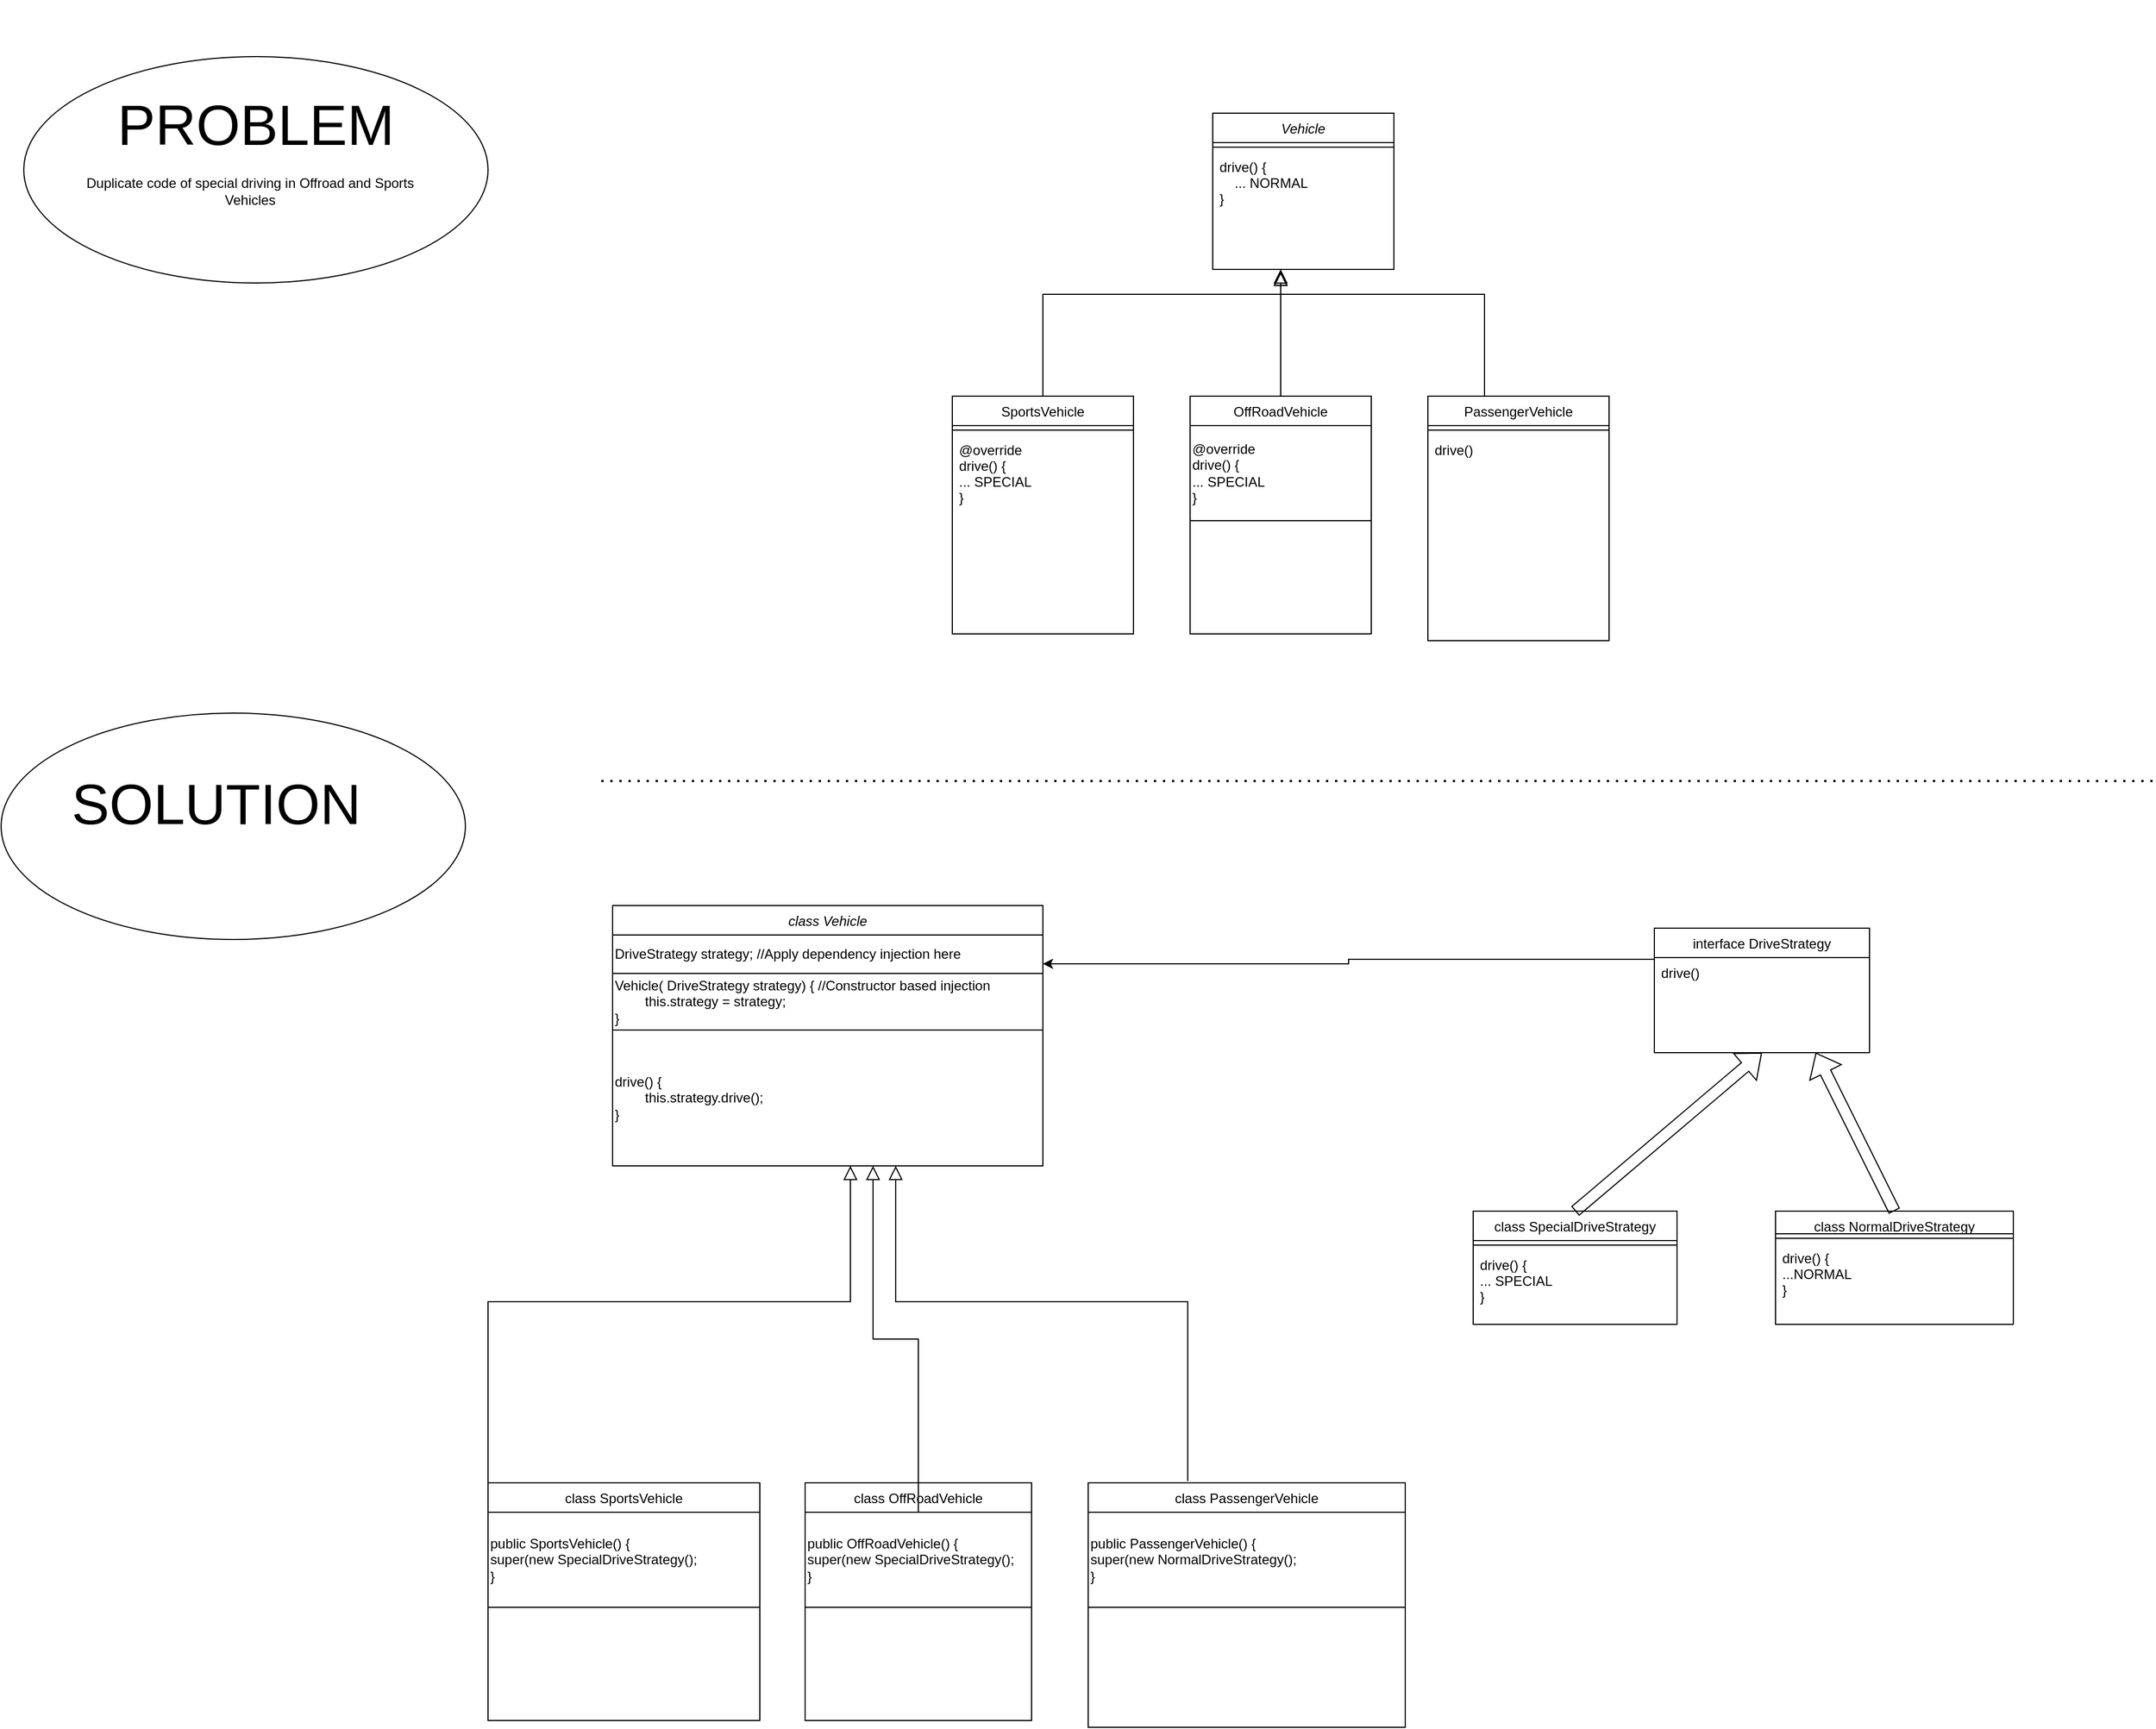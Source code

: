 <mxfile version="22.1.17" type="github">
  <diagram id="C5RBs43oDa-KdzZeNtuy" name="Page-1">
    <mxGraphModel dx="5984" dy="2976" grid="1" gridSize="10" guides="1" tooltips="1" connect="1" arrows="1" fold="1" page="1" pageScale="1" pageWidth="827" pageHeight="1169" math="0" shadow="0">
      <root>
        <mxCell id="WIyWlLk6GJQsqaUBKTNV-0" />
        <mxCell id="WIyWlLk6GJQsqaUBKTNV-1" parent="WIyWlLk6GJQsqaUBKTNV-0" />
        <mxCell id="zkfFHV4jXpPFQw0GAbJ--0" value="Vehicle" style="swimlane;fontStyle=2;align=center;verticalAlign=top;childLayout=stackLayout;horizontal=1;startSize=26;horizontalStack=0;resizeParent=1;resizeLast=0;collapsible=1;marginBottom=0;rounded=0;shadow=0;strokeWidth=1;" parent="WIyWlLk6GJQsqaUBKTNV-1" vertex="1">
          <mxGeometry x="-870" y="10" width="160" height="138" as="geometry">
            <mxRectangle x="230" y="140" width="160" height="26" as="alternateBounds" />
          </mxGeometry>
        </mxCell>
        <mxCell id="zkfFHV4jXpPFQw0GAbJ--4" value="" style="line;html=1;strokeWidth=1;align=left;verticalAlign=middle;spacingTop=-1;spacingLeft=3;spacingRight=3;rotatable=0;labelPosition=right;points=[];portConstraint=eastwest;" parent="zkfFHV4jXpPFQw0GAbJ--0" vertex="1">
          <mxGeometry y="26" width="160" height="8" as="geometry" />
        </mxCell>
        <mxCell id="zkfFHV4jXpPFQw0GAbJ--5" value="drive() {&#xa;    ... NORMAL&#xa;}" style="text;align=left;verticalAlign=top;spacingLeft=4;spacingRight=4;overflow=hidden;rotatable=0;points=[[0,0.5],[1,0.5]];portConstraint=eastwest;" parent="zkfFHV4jXpPFQw0GAbJ--0" vertex="1">
          <mxGeometry y="34" width="160" height="96" as="geometry" />
        </mxCell>
        <mxCell id="zkfFHV4jXpPFQw0GAbJ--6" value="SportsVehicle" style="swimlane;fontStyle=0;align=center;verticalAlign=top;childLayout=stackLayout;horizontal=1;startSize=26;horizontalStack=0;resizeParent=1;resizeLast=0;collapsible=1;marginBottom=0;rounded=0;shadow=0;strokeWidth=1;" parent="WIyWlLk6GJQsqaUBKTNV-1" vertex="1">
          <mxGeometry x="-1100" y="260" width="160" height="210" as="geometry">
            <mxRectangle x="130" y="380" width="160" height="26" as="alternateBounds" />
          </mxGeometry>
        </mxCell>
        <mxCell id="zkfFHV4jXpPFQw0GAbJ--9" value="" style="line;html=1;strokeWidth=1;align=left;verticalAlign=middle;spacingTop=-1;spacingLeft=3;spacingRight=3;rotatable=0;labelPosition=right;points=[];portConstraint=eastwest;" parent="zkfFHV4jXpPFQw0GAbJ--6" vertex="1">
          <mxGeometry y="26" width="160" height="8" as="geometry" />
        </mxCell>
        <mxCell id="zkfFHV4jXpPFQw0GAbJ--11" value="@override&#xa;drive() {&#xa;... SPECIAL&#xa;}" style="text;align=left;verticalAlign=top;spacingLeft=4;spacingRight=4;overflow=hidden;rotatable=0;points=[[0,0.5],[1,0.5]];portConstraint=eastwest;" parent="zkfFHV4jXpPFQw0GAbJ--6" vertex="1">
          <mxGeometry y="34" width="160" height="96" as="geometry" />
        </mxCell>
        <mxCell id="zkfFHV4jXpPFQw0GAbJ--12" value="" style="endArrow=block;endSize=10;endFill=0;shadow=0;strokeWidth=1;rounded=0;edgeStyle=elbowEdgeStyle;elbow=vertical;" parent="WIyWlLk6GJQsqaUBKTNV-1" source="zkfFHV4jXpPFQw0GAbJ--6" target="zkfFHV4jXpPFQw0GAbJ--0" edge="1">
          <mxGeometry width="160" relative="1" as="geometry">
            <mxPoint x="-1020" y="103" as="sourcePoint" />
            <mxPoint x="-1020" y="103" as="targetPoint" />
            <Array as="points">
              <mxPoint x="-810" y="170" />
            </Array>
          </mxGeometry>
        </mxCell>
        <mxCell id="zkfFHV4jXpPFQw0GAbJ--13" value="OffRoadVehicle" style="swimlane;fontStyle=0;align=center;verticalAlign=top;childLayout=stackLayout;horizontal=1;startSize=26;horizontalStack=0;resizeParent=1;resizeLast=0;collapsible=1;marginBottom=0;rounded=0;shadow=0;strokeWidth=1;" parent="WIyWlLk6GJQsqaUBKTNV-1" vertex="1">
          <mxGeometry x="-890" y="260" width="160" height="210" as="geometry">
            <mxRectangle x="340" y="380" width="170" height="26" as="alternateBounds" />
          </mxGeometry>
        </mxCell>
        <mxCell id="bKPQh8VzD2w5OEEcKJYd-4" value="&lt;div style=&quot;&quot;&gt;&lt;span style=&quot;background-color: initial;&quot;&gt;@override&lt;/span&gt;&lt;/div&gt;&lt;span style=&quot;&quot;&gt;&lt;div style=&quot;&quot;&gt;&lt;span style=&quot;background-color: initial;&quot;&gt;drive() {&lt;/span&gt;&lt;/div&gt;&lt;/span&gt;&lt;span style=&quot;&quot;&gt;&lt;div style=&quot;&quot;&gt;&lt;span style=&quot;background-color: initial;&quot;&gt;... SPECIAL&lt;/span&gt;&lt;/div&gt;&lt;/span&gt;&lt;span style=&quot;&quot;&gt;&lt;div style=&quot;&quot;&gt;&lt;span style=&quot;background-color: initial;&quot;&gt;}&lt;/span&gt;&lt;/div&gt;&lt;/span&gt;" style="whiteSpace=wrap;html=1;align=left;" vertex="1" parent="zkfFHV4jXpPFQw0GAbJ--13">
          <mxGeometry y="26" width="160" height="84" as="geometry" />
        </mxCell>
        <mxCell id="zkfFHV4jXpPFQw0GAbJ--16" value="" style="endArrow=block;endSize=10;endFill=0;shadow=0;strokeWidth=1;rounded=0;edgeStyle=elbowEdgeStyle;elbow=vertical;" parent="WIyWlLk6GJQsqaUBKTNV-1" source="zkfFHV4jXpPFQw0GAbJ--13" edge="1">
          <mxGeometry width="160" relative="1" as="geometry">
            <mxPoint x="-1010" y="273" as="sourcePoint" />
            <mxPoint x="-810" y="150" as="targetPoint" />
          </mxGeometry>
        </mxCell>
        <mxCell id="zkfFHV4jXpPFQw0GAbJ--17" value="PassengerVehicle" style="swimlane;fontStyle=0;align=center;verticalAlign=top;childLayout=stackLayout;horizontal=1;startSize=26;horizontalStack=0;resizeParent=1;resizeLast=0;collapsible=1;marginBottom=0;rounded=0;shadow=0;strokeWidth=1;" parent="WIyWlLk6GJQsqaUBKTNV-1" vertex="1">
          <mxGeometry x="-680" y="260" width="160" height="216" as="geometry">
            <mxRectangle x="550" y="140" width="160" height="26" as="alternateBounds" />
          </mxGeometry>
        </mxCell>
        <mxCell id="zkfFHV4jXpPFQw0GAbJ--23" value="" style="line;html=1;strokeWidth=1;align=left;verticalAlign=middle;spacingTop=-1;spacingLeft=3;spacingRight=3;rotatable=0;labelPosition=right;points=[];portConstraint=eastwest;" parent="zkfFHV4jXpPFQw0GAbJ--17" vertex="1">
          <mxGeometry y="26" width="160" height="8" as="geometry" />
        </mxCell>
        <mxCell id="zkfFHV4jXpPFQw0GAbJ--25" value="drive()" style="text;align=left;verticalAlign=top;spacingLeft=4;spacingRight=4;overflow=hidden;rotatable=0;points=[[0,0.5],[1,0.5]];portConstraint=eastwest;" parent="zkfFHV4jXpPFQw0GAbJ--17" vertex="1">
          <mxGeometry y="34" width="160" height="26" as="geometry" />
        </mxCell>
        <mxCell id="bKPQh8VzD2w5OEEcKJYd-2" value="" style="endArrow=block;endSize=10;endFill=0;shadow=0;strokeWidth=1;rounded=0;edgeStyle=elbowEdgeStyle;elbow=vertical;exitX=0.5;exitY=0;exitDx=0;exitDy=0;" edge="1" parent="WIyWlLk6GJQsqaUBKTNV-1">
          <mxGeometry width="160" relative="1" as="geometry">
            <mxPoint x="-630" y="260" as="sourcePoint" />
            <mxPoint x="-810" y="150" as="targetPoint" />
            <Array as="points">
              <mxPoint x="-710" y="170" />
            </Array>
          </mxGeometry>
        </mxCell>
        <mxCell id="bKPQh8VzD2w5OEEcKJYd-8" value="" style="endArrow=none;dashed=1;html=1;dashPattern=1 3;strokeWidth=2;rounded=0;" edge="1" parent="WIyWlLk6GJQsqaUBKTNV-1">
          <mxGeometry width="50" height="50" relative="1" as="geometry">
            <mxPoint x="-1410" y="600" as="sourcePoint" />
            <mxPoint x="-40" y="600" as="targetPoint" />
          </mxGeometry>
        </mxCell>
        <mxCell id="bKPQh8VzD2w5OEEcKJYd-9" value="class Vehicle" style="swimlane;fontStyle=2;align=center;verticalAlign=top;childLayout=stackLayout;horizontal=1;startSize=26;horizontalStack=0;resizeParent=1;resizeLast=0;collapsible=1;marginBottom=0;rounded=0;shadow=0;strokeWidth=1;" vertex="1" parent="WIyWlLk6GJQsqaUBKTNV-1">
          <mxGeometry x="-1400" y="710" width="380" height="230" as="geometry">
            <mxRectangle x="230" y="140" width="160" height="26" as="alternateBounds" />
          </mxGeometry>
        </mxCell>
        <mxCell id="bKPQh8VzD2w5OEEcKJYd-23" value="DriveStrategy strategy; //Apply dependency injection here" style="whiteSpace=wrap;html=1;align=left;" vertex="1" parent="bKPQh8VzD2w5OEEcKJYd-9">
          <mxGeometry y="26" width="380" height="34" as="geometry" />
        </mxCell>
        <mxCell id="bKPQh8VzD2w5OEEcKJYd-24" style="edgeStyle=orthogonalEdgeStyle;rounded=0;orthogonalLoop=1;jettySize=auto;html=1;exitX=0.5;exitY=1;exitDx=0;exitDy=0;" edge="1" parent="bKPQh8VzD2w5OEEcKJYd-9" source="bKPQh8VzD2w5OEEcKJYd-23" target="bKPQh8VzD2w5OEEcKJYd-23">
          <mxGeometry relative="1" as="geometry" />
        </mxCell>
        <mxCell id="bKPQh8VzD2w5OEEcKJYd-25" value="Vehicle( DriveStrategy strategy) { //Constructor based injection&lt;br&gt;&lt;span style=&quot;white-space: pre;&quot;&gt;&#x9;&lt;/span&gt;this.strategy = strategy;&lt;br&gt;}" style="rounded=0;whiteSpace=wrap;html=1;align=left;" vertex="1" parent="bKPQh8VzD2w5OEEcKJYd-9">
          <mxGeometry y="60" width="380" height="50" as="geometry" />
        </mxCell>
        <mxCell id="bKPQh8VzD2w5OEEcKJYd-28" value="drive() {&lt;br&gt;&lt;span style=&quot;white-space: pre;&quot;&gt;&#x9;&lt;/span&gt;this.strategy.drive();&lt;br&gt;&lt;div style=&quot;&quot;&gt;&lt;span style=&quot;background-color: initial;&quot;&gt;}&lt;/span&gt;&lt;/div&gt;" style="rounded=0;whiteSpace=wrap;html=1;align=left;" vertex="1" parent="bKPQh8VzD2w5OEEcKJYd-9">
          <mxGeometry y="110" width="380" height="120" as="geometry" />
        </mxCell>
        <mxCell id="bKPQh8VzD2w5OEEcKJYd-12" value="class SportsVehicle" style="swimlane;fontStyle=0;align=center;verticalAlign=top;childLayout=stackLayout;horizontal=1;startSize=26;horizontalStack=0;resizeParent=1;resizeLast=0;collapsible=1;marginBottom=0;rounded=0;shadow=0;strokeWidth=1;" vertex="1" parent="WIyWlLk6GJQsqaUBKTNV-1">
          <mxGeometry x="-1510" y="1220" width="240" height="210" as="geometry">
            <mxRectangle x="130" y="380" width="160" height="26" as="alternateBounds" />
          </mxGeometry>
        </mxCell>
        <mxCell id="bKPQh8VzD2w5OEEcKJYd-50" value="public SportsVehicle() {&lt;br&gt;super(new SpecialDriveStrategy();&lt;br&gt;}" style="whiteSpace=wrap;html=1;align=left;" vertex="1" parent="bKPQh8VzD2w5OEEcKJYd-12">
          <mxGeometry y="26" width="240" height="84" as="geometry" />
        </mxCell>
        <mxCell id="bKPQh8VzD2w5OEEcKJYd-15" value="" style="endArrow=block;endSize=10;endFill=0;shadow=0;strokeWidth=1;rounded=0;edgeStyle=elbowEdgeStyle;elbow=vertical;" edge="1" parent="WIyWlLk6GJQsqaUBKTNV-1">
          <mxGeometry width="160" relative="1" as="geometry">
            <mxPoint x="-1510" y="1220" as="sourcePoint" />
            <mxPoint x="-1190" y="940.0" as="targetPoint" />
            <Array as="points">
              <mxPoint x="-1190" y="1060" />
            </Array>
          </mxGeometry>
        </mxCell>
        <mxCell id="bKPQh8VzD2w5OEEcKJYd-16" value="class OffRoadVehicle" style="swimlane;fontStyle=0;align=center;verticalAlign=top;childLayout=stackLayout;horizontal=1;startSize=26;horizontalStack=0;resizeParent=1;resizeLast=0;collapsible=1;marginBottom=0;rounded=0;shadow=0;strokeWidth=1;" vertex="1" parent="WIyWlLk6GJQsqaUBKTNV-1">
          <mxGeometry x="-1230" y="1220" width="200" height="210" as="geometry">
            <mxRectangle x="340" y="380" width="170" height="26" as="alternateBounds" />
          </mxGeometry>
        </mxCell>
        <mxCell id="bKPQh8VzD2w5OEEcKJYd-17" value="public OffRoadVehicle() {&lt;br&gt;super(new SpecialDriveStrategy();&lt;br&gt;}" style="whiteSpace=wrap;html=1;align=left;" vertex="1" parent="bKPQh8VzD2w5OEEcKJYd-16">
          <mxGeometry y="26" width="200" height="84" as="geometry" />
        </mxCell>
        <mxCell id="bKPQh8VzD2w5OEEcKJYd-18" value="" style="endArrow=block;endSize=10;endFill=0;shadow=0;strokeWidth=1;rounded=0;edgeStyle=elbowEdgeStyle;elbow=vertical;" edge="1" parent="WIyWlLk6GJQsqaUBKTNV-1" source="bKPQh8VzD2w5OEEcKJYd-17">
          <mxGeometry width="160" relative="1" as="geometry">
            <mxPoint x="-1270" y="1163" as="sourcePoint" />
            <mxPoint x="-1170" y="940" as="targetPoint" />
          </mxGeometry>
        </mxCell>
        <mxCell id="bKPQh8VzD2w5OEEcKJYd-19" value="class PassengerVehicle" style="swimlane;fontStyle=0;align=center;verticalAlign=top;childLayout=stackLayout;horizontal=1;startSize=26;horizontalStack=0;resizeParent=1;resizeLast=0;collapsible=1;marginBottom=0;rounded=0;shadow=0;strokeWidth=1;" vertex="1" parent="WIyWlLk6GJQsqaUBKTNV-1">
          <mxGeometry x="-980" y="1220" width="280" height="216" as="geometry">
            <mxRectangle x="550" y="140" width="160" height="26" as="alternateBounds" />
          </mxGeometry>
        </mxCell>
        <mxCell id="bKPQh8VzD2w5OEEcKJYd-53" value="public PassengerVehicle() {&lt;br&gt;super(new NormalDriveStrategy();&lt;br&gt;}" style="whiteSpace=wrap;html=1;align=left;" vertex="1" parent="bKPQh8VzD2w5OEEcKJYd-19">
          <mxGeometry y="26" width="280" height="84" as="geometry" />
        </mxCell>
        <mxCell id="bKPQh8VzD2w5OEEcKJYd-22" value="" style="endArrow=block;endSize=10;endFill=0;shadow=0;strokeWidth=1;rounded=0;edgeStyle=elbowEdgeStyle;elbow=vertical;exitX=0.314;exitY=-0.007;exitDx=0;exitDy=0;exitPerimeter=0;" edge="1" parent="WIyWlLk6GJQsqaUBKTNV-1" source="bKPQh8VzD2w5OEEcKJYd-19">
          <mxGeometry width="160" relative="1" as="geometry">
            <mxPoint x="-890" y="1140" as="sourcePoint" />
            <mxPoint x="-1150" y="940" as="targetPoint" />
            <Array as="points">
              <mxPoint x="-980" y="1060" />
            </Array>
          </mxGeometry>
        </mxCell>
        <mxCell id="bKPQh8VzD2w5OEEcKJYd-32" value="interface DriveStrategy" style="swimlane;fontStyle=0;align=center;verticalAlign=top;childLayout=stackLayout;horizontal=1;startSize=26;horizontalStack=0;resizeParent=1;resizeLast=0;collapsible=1;marginBottom=0;rounded=0;shadow=0;strokeWidth=1;" vertex="1" parent="WIyWlLk6GJQsqaUBKTNV-1">
          <mxGeometry x="-480" y="730" width="190" height="110" as="geometry">
            <mxRectangle x="550" y="140" width="160" height="26" as="alternateBounds" />
          </mxGeometry>
        </mxCell>
        <mxCell id="bKPQh8VzD2w5OEEcKJYd-34" value="drive()" style="text;align=left;verticalAlign=top;spacingLeft=4;spacingRight=4;overflow=hidden;rotatable=0;points=[[0,0.5],[1,0.5]];portConstraint=eastwest;" vertex="1" parent="bKPQh8VzD2w5OEEcKJYd-32">
          <mxGeometry y="26" width="190" height="26" as="geometry" />
        </mxCell>
        <mxCell id="bKPQh8VzD2w5OEEcKJYd-39" value="class SpecialDriveStrategy" style="swimlane;fontStyle=0;align=center;verticalAlign=top;childLayout=stackLayout;horizontal=1;startSize=26;horizontalStack=0;resizeParent=1;resizeLast=0;collapsible=1;marginBottom=0;rounded=0;shadow=0;strokeWidth=1;" vertex="1" parent="WIyWlLk6GJQsqaUBKTNV-1">
          <mxGeometry x="-640" y="980" width="180" height="100" as="geometry">
            <mxRectangle x="550" y="140" width="160" height="26" as="alternateBounds" />
          </mxGeometry>
        </mxCell>
        <mxCell id="bKPQh8VzD2w5OEEcKJYd-40" value="" style="line;html=1;strokeWidth=1;align=left;verticalAlign=middle;spacingTop=-1;spacingLeft=3;spacingRight=3;rotatable=0;labelPosition=right;points=[];portConstraint=eastwest;" vertex="1" parent="bKPQh8VzD2w5OEEcKJYd-39">
          <mxGeometry y="26" width="180" height="8" as="geometry" />
        </mxCell>
        <mxCell id="bKPQh8VzD2w5OEEcKJYd-41" value="drive() {&#xa;... SPECIAL&#xa;}" style="text;align=left;verticalAlign=top;spacingLeft=4;spacingRight=4;overflow=hidden;rotatable=0;points=[[0,0.5],[1,0.5]];portConstraint=eastwest;" vertex="1" parent="bKPQh8VzD2w5OEEcKJYd-39">
          <mxGeometry y="34" width="180" height="56" as="geometry" />
        </mxCell>
        <mxCell id="bKPQh8VzD2w5OEEcKJYd-42" value="class NormalDriveStrategy" style="swimlane;fontStyle=0;align=center;verticalAlign=top;childLayout=stackLayout;horizontal=1;startSize=20;horizontalStack=0;resizeParent=1;resizeLast=0;collapsible=1;marginBottom=0;rounded=0;shadow=0;strokeWidth=1;" vertex="1" parent="WIyWlLk6GJQsqaUBKTNV-1">
          <mxGeometry x="-373" y="980" width="210" height="100" as="geometry">
            <mxRectangle x="550" y="140" width="160" height="26" as="alternateBounds" />
          </mxGeometry>
        </mxCell>
        <mxCell id="bKPQh8VzD2w5OEEcKJYd-43" value="" style="line;html=1;strokeWidth=1;align=left;verticalAlign=middle;spacingTop=-1;spacingLeft=3;spacingRight=3;rotatable=0;labelPosition=right;points=[];portConstraint=eastwest;" vertex="1" parent="bKPQh8VzD2w5OEEcKJYd-42">
          <mxGeometry y="20" width="210" height="8" as="geometry" />
        </mxCell>
        <mxCell id="bKPQh8VzD2w5OEEcKJYd-44" value="drive() {&#xa;...NORMAL&#xa;}" style="text;align=left;verticalAlign=top;spacingLeft=4;spacingRight=4;overflow=hidden;rotatable=0;points=[[0,0.5],[1,0.5]];portConstraint=eastwest;" vertex="1" parent="bKPQh8VzD2w5OEEcKJYd-42">
          <mxGeometry y="28" width="210" height="72" as="geometry" />
        </mxCell>
        <mxCell id="bKPQh8VzD2w5OEEcKJYd-46" style="edgeStyle=orthogonalEdgeStyle;rounded=0;orthogonalLoop=1;jettySize=auto;html=1;exitX=0;exitY=0.25;exitDx=0;exitDy=0;entryX=1;entryY=0.75;entryDx=0;entryDy=0;" edge="1" parent="WIyWlLk6GJQsqaUBKTNV-1" source="bKPQh8VzD2w5OEEcKJYd-32" target="bKPQh8VzD2w5OEEcKJYd-23">
          <mxGeometry relative="1" as="geometry" />
        </mxCell>
        <mxCell id="bKPQh8VzD2w5OEEcKJYd-48" value="" style="shape=flexArrow;endArrow=classic;html=1;rounded=0;exitX=0.5;exitY=0;exitDx=0;exitDy=0;entryX=0.5;entryY=1;entryDx=0;entryDy=0;" edge="1" parent="WIyWlLk6GJQsqaUBKTNV-1" source="bKPQh8VzD2w5OEEcKJYd-39" target="bKPQh8VzD2w5OEEcKJYd-32">
          <mxGeometry width="50" height="50" relative="1" as="geometry">
            <mxPoint x="-570" y="950" as="sourcePoint" />
            <mxPoint x="-520" y="900" as="targetPoint" />
          </mxGeometry>
        </mxCell>
        <mxCell id="bKPQh8VzD2w5OEEcKJYd-49" value="" style="shape=flexArrow;endArrow=classic;html=1;rounded=0;exitX=0.5;exitY=0;exitDx=0;exitDy=0;entryX=0.75;entryY=1;entryDx=0;entryDy=0;" edge="1" parent="WIyWlLk6GJQsqaUBKTNV-1" source="bKPQh8VzD2w5OEEcKJYd-42" target="bKPQh8VzD2w5OEEcKJYd-32">
          <mxGeometry width="50" height="50" relative="1" as="geometry">
            <mxPoint x="-350" y="970" as="sourcePoint" />
            <mxPoint x="-420" y="870" as="targetPoint" />
          </mxGeometry>
        </mxCell>
        <mxCell id="bKPQh8VzD2w5OEEcKJYd-56" value="" style="ellipse;whiteSpace=wrap;html=1;" vertex="1" parent="WIyWlLk6GJQsqaUBKTNV-1">
          <mxGeometry x="-1920" y="-40" width="410" height="200" as="geometry" />
        </mxCell>
        <mxCell id="bKPQh8VzD2w5OEEcKJYd-57" value="&lt;font style=&quot;font-size: 50px;&quot;&gt;PROBLEM&lt;/font&gt;" style="text;html=1;strokeColor=none;fillColor=none;align=center;verticalAlign=middle;whiteSpace=wrap;rounded=0;" vertex="1" parent="WIyWlLk6GJQsqaUBKTNV-1">
          <mxGeometry x="-1895" y="-90" width="360" height="220" as="geometry" />
        </mxCell>
        <mxCell id="bKPQh8VzD2w5OEEcKJYd-59" value="" style="ellipse;whiteSpace=wrap;html=1;" vertex="1" parent="WIyWlLk6GJQsqaUBKTNV-1">
          <mxGeometry x="-1940" y="540" width="410" height="200" as="geometry" />
        </mxCell>
        <mxCell id="bKPQh8VzD2w5OEEcKJYd-60" value="&lt;font style=&quot;font-size: 50px;&quot;&gt;SOLUTION&lt;/font&gt;" style="text;html=1;strokeColor=none;fillColor=none;align=center;verticalAlign=middle;whiteSpace=wrap;rounded=0;" vertex="1" parent="WIyWlLk6GJQsqaUBKTNV-1">
          <mxGeometry x="-1930" y="510" width="360" height="220" as="geometry" />
        </mxCell>
        <mxCell id="bKPQh8VzD2w5OEEcKJYd-62" value="Duplicate code of special driving in Offroad and Sports Vehicles" style="text;html=1;strokeColor=none;fillColor=none;align=center;verticalAlign=middle;whiteSpace=wrap;rounded=0;" vertex="1" parent="WIyWlLk6GJQsqaUBKTNV-1">
          <mxGeometry x="-1870" y="64" width="300" height="30" as="geometry" />
        </mxCell>
      </root>
    </mxGraphModel>
  </diagram>
</mxfile>
